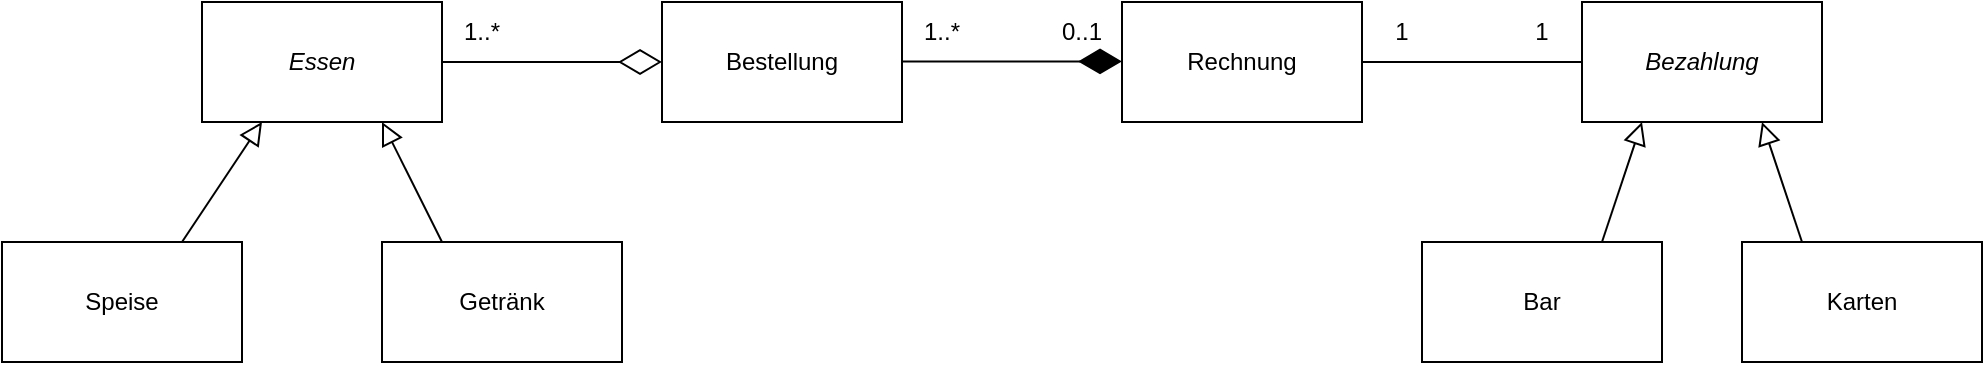 <mxfile version="21.3.6" type="github">
  <diagram name="Page-1" id="Vxe8pdI84jULSFqn59Dx">
    <mxGraphModel dx="1434" dy="759" grid="1" gridSize="10" guides="1" tooltips="1" connect="1" arrows="1" fold="1" page="1" pageScale="1" pageWidth="1169" pageHeight="1654" math="0" shadow="0">
      <root>
        <mxCell id="0" />
        <mxCell id="1" parent="0" />
        <mxCell id="_Nss0T9hq2oYAGGGBNdI-1" value="Bestellung" style="rounded=0;whiteSpace=wrap;html=1;" vertex="1" parent="1">
          <mxGeometry x="390" y="270" width="120" height="60" as="geometry" />
        </mxCell>
        <mxCell id="_Nss0T9hq2oYAGGGBNdI-2" value="&lt;i&gt;Essen&lt;/i&gt;" style="rounded=0;whiteSpace=wrap;html=1;" vertex="1" parent="1">
          <mxGeometry x="160" y="270" width="120" height="60" as="geometry" />
        </mxCell>
        <mxCell id="_Nss0T9hq2oYAGGGBNdI-3" value="Rechnung" style="rounded=0;whiteSpace=wrap;html=1;" vertex="1" parent="1">
          <mxGeometry x="620" y="270" width="120" height="60" as="geometry" />
        </mxCell>
        <mxCell id="_Nss0T9hq2oYAGGGBNdI-4" value="" style="endArrow=diamondThin;html=1;rounded=0;entryX=0;entryY=0.5;entryDx=0;entryDy=0;endFill=0;endSize=19;exitX=1;exitY=0.5;exitDx=0;exitDy=0;" edge="1" parent="1" source="_Nss0T9hq2oYAGGGBNdI-2" target="_Nss0T9hq2oYAGGGBNdI-1">
          <mxGeometry width="50" height="50" relative="1" as="geometry">
            <mxPoint x="280" y="300" as="sourcePoint" />
            <mxPoint x="750" y="340" as="targetPoint" />
          </mxGeometry>
        </mxCell>
        <mxCell id="_Nss0T9hq2oYAGGGBNdI-6" value="" style="endArrow=diamondThin;html=1;rounded=0;entryX=0;entryY=0.5;entryDx=0;entryDy=0;endFill=1;endSize=19;exitX=1;exitY=0.5;exitDx=0;exitDy=0;" edge="1" parent="1">
          <mxGeometry width="50" height="50" relative="1" as="geometry">
            <mxPoint x="510" y="299.71" as="sourcePoint" />
            <mxPoint x="620" y="299.71" as="targetPoint" />
          </mxGeometry>
        </mxCell>
        <mxCell id="_Nss0T9hq2oYAGGGBNdI-8" value="Bar" style="rounded=0;whiteSpace=wrap;html=1;" vertex="1" parent="1">
          <mxGeometry x="770" y="390" width="120" height="60" as="geometry" />
        </mxCell>
        <mxCell id="_Nss0T9hq2oYAGGGBNdI-9" value="Karten" style="rounded=0;whiteSpace=wrap;html=1;" vertex="1" parent="1">
          <mxGeometry x="930" y="390" width="120" height="60" as="geometry" />
        </mxCell>
        <mxCell id="_Nss0T9hq2oYAGGGBNdI-10" value="" style="endArrow=block;html=1;rounded=0;entryX=0.25;entryY=1;entryDx=0;entryDy=0;exitX=0.75;exitY=0;exitDx=0;exitDy=0;endFill=0;endSize=9;" edge="1" parent="1" source="_Nss0T9hq2oYAGGGBNdI-8">
          <mxGeometry width="50" height="50" relative="1" as="geometry">
            <mxPoint x="700" y="390" as="sourcePoint" />
            <mxPoint x="880" y="330" as="targetPoint" />
          </mxGeometry>
        </mxCell>
        <mxCell id="_Nss0T9hq2oYAGGGBNdI-11" value="" style="endArrow=block;html=1;rounded=0;exitX=0.25;exitY=0;exitDx=0;exitDy=0;endFill=0;endSize=9;entryX=0.75;entryY=1;entryDx=0;entryDy=0;" edge="1" parent="1" source="_Nss0T9hq2oYAGGGBNdI-15" target="_Nss0T9hq2oYAGGGBNdI-2">
          <mxGeometry width="50" height="50" relative="1" as="geometry">
            <mxPoint x="640" y="400" as="sourcePoint" />
            <mxPoint x="410" y="350" as="targetPoint" />
          </mxGeometry>
        </mxCell>
        <mxCell id="_Nss0T9hq2oYAGGGBNdI-12" value="1..*" style="text;html=1;strokeColor=none;fillColor=none;align=center;verticalAlign=middle;whiteSpace=wrap;rounded=0;" vertex="1" parent="1">
          <mxGeometry x="270" y="270" width="60" height="30" as="geometry" />
        </mxCell>
        <mxCell id="_Nss0T9hq2oYAGGGBNdI-13" value="1..*" style="text;html=1;strokeColor=none;fillColor=none;align=center;verticalAlign=middle;whiteSpace=wrap;rounded=0;" vertex="1" parent="1">
          <mxGeometry x="500" y="270" width="60" height="30" as="geometry" />
        </mxCell>
        <mxCell id="_Nss0T9hq2oYAGGGBNdI-14" value="Speise" style="rounded=0;whiteSpace=wrap;html=1;" vertex="1" parent="1">
          <mxGeometry x="60" y="390" width="120" height="60" as="geometry" />
        </mxCell>
        <mxCell id="_Nss0T9hq2oYAGGGBNdI-15" value="Getränk" style="rounded=0;whiteSpace=wrap;html=1;" vertex="1" parent="1">
          <mxGeometry x="250" y="390" width="120" height="60" as="geometry" />
        </mxCell>
        <mxCell id="_Nss0T9hq2oYAGGGBNdI-16" value="" style="endArrow=block;html=1;rounded=0;entryX=0.25;entryY=1;entryDx=0;entryDy=0;exitX=0.75;exitY=0;exitDx=0;exitDy=0;endFill=0;endSize=9;" edge="1" parent="1" source="_Nss0T9hq2oYAGGGBNdI-14" target="_Nss0T9hq2oYAGGGBNdI-2">
          <mxGeometry width="50" height="50" relative="1" as="geometry">
            <mxPoint x="100" y="370" as="sourcePoint" />
            <mxPoint x="120" y="310" as="targetPoint" />
          </mxGeometry>
        </mxCell>
        <mxCell id="_Nss0T9hq2oYAGGGBNdI-17" value="" style="endArrow=block;html=1;rounded=0;entryX=0.75;entryY=1;entryDx=0;entryDy=0;exitX=0.25;exitY=0;exitDx=0;exitDy=0;endFill=0;endSize=9;" edge="1" parent="1" source="_Nss0T9hq2oYAGGGBNdI-9">
          <mxGeometry width="50" height="50" relative="1" as="geometry">
            <mxPoint x="970" y="400" as="sourcePoint" />
            <mxPoint x="940" y="330" as="targetPoint" />
          </mxGeometry>
        </mxCell>
        <mxCell id="_Nss0T9hq2oYAGGGBNdI-18" value="&lt;i&gt;Bezahlung&lt;/i&gt;" style="rounded=0;whiteSpace=wrap;html=1;" vertex="1" parent="1">
          <mxGeometry x="850" y="270" width="120" height="60" as="geometry" />
        </mxCell>
        <mxCell id="_Nss0T9hq2oYAGGGBNdI-19" value="0..1" style="text;html=1;strokeColor=none;fillColor=none;align=center;verticalAlign=middle;whiteSpace=wrap;rounded=0;" vertex="1" parent="1">
          <mxGeometry x="570" y="270" width="60" height="30" as="geometry" />
        </mxCell>
        <mxCell id="_Nss0T9hq2oYAGGGBNdI-20" value="" style="endArrow=none;html=1;rounded=0;entryX=0;entryY=0.5;entryDx=0;entryDy=0;exitX=1;exitY=0.5;exitDx=0;exitDy=0;" edge="1" parent="1" source="_Nss0T9hq2oYAGGGBNdI-3" target="_Nss0T9hq2oYAGGGBNdI-18">
          <mxGeometry width="50" height="50" relative="1" as="geometry">
            <mxPoint x="520" y="470" as="sourcePoint" />
            <mxPoint x="570" y="420" as="targetPoint" />
          </mxGeometry>
        </mxCell>
        <mxCell id="_Nss0T9hq2oYAGGGBNdI-21" value="1" style="text;html=1;strokeColor=none;fillColor=none;align=center;verticalAlign=middle;whiteSpace=wrap;rounded=0;" vertex="1" parent="1">
          <mxGeometry x="730" y="270" width="60" height="30" as="geometry" />
        </mxCell>
        <mxCell id="_Nss0T9hq2oYAGGGBNdI-22" value="1" style="text;html=1;strokeColor=none;fillColor=none;align=center;verticalAlign=middle;whiteSpace=wrap;rounded=0;" vertex="1" parent="1">
          <mxGeometry x="800" y="270" width="60" height="30" as="geometry" />
        </mxCell>
      </root>
    </mxGraphModel>
  </diagram>
</mxfile>
